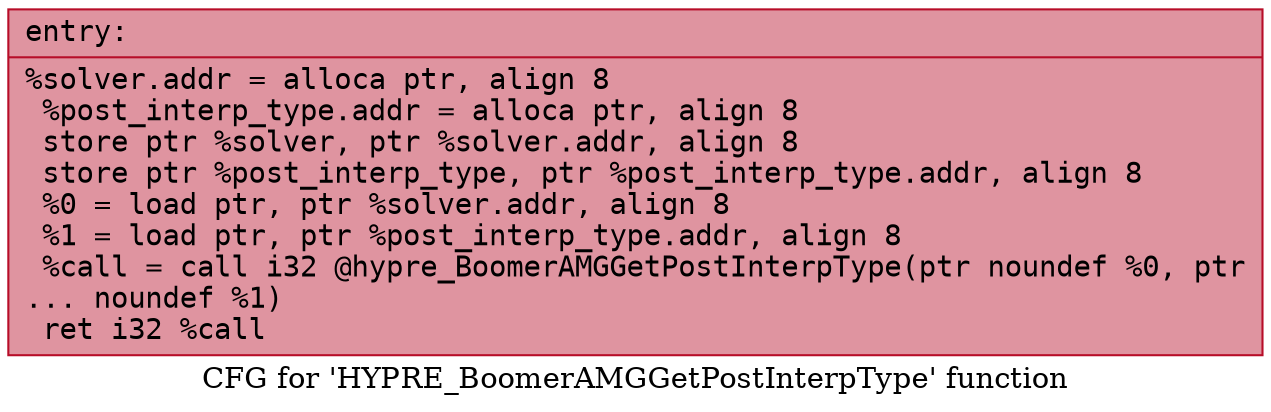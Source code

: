 digraph "CFG for 'HYPRE_BoomerAMGGetPostInterpType' function" {
	label="CFG for 'HYPRE_BoomerAMGGetPostInterpType' function";

	Node0x55f5a9a57500 [shape=record,color="#b70d28ff", style=filled, fillcolor="#b70d2870" fontname="Courier",label="{entry:\l|  %solver.addr = alloca ptr, align 8\l  %post_interp_type.addr = alloca ptr, align 8\l  store ptr %solver, ptr %solver.addr, align 8\l  store ptr %post_interp_type, ptr %post_interp_type.addr, align 8\l  %0 = load ptr, ptr %solver.addr, align 8\l  %1 = load ptr, ptr %post_interp_type.addr, align 8\l  %call = call i32 @hypre_BoomerAMGGetPostInterpType(ptr noundef %0, ptr\l... noundef %1)\l  ret i32 %call\l}"];
}

